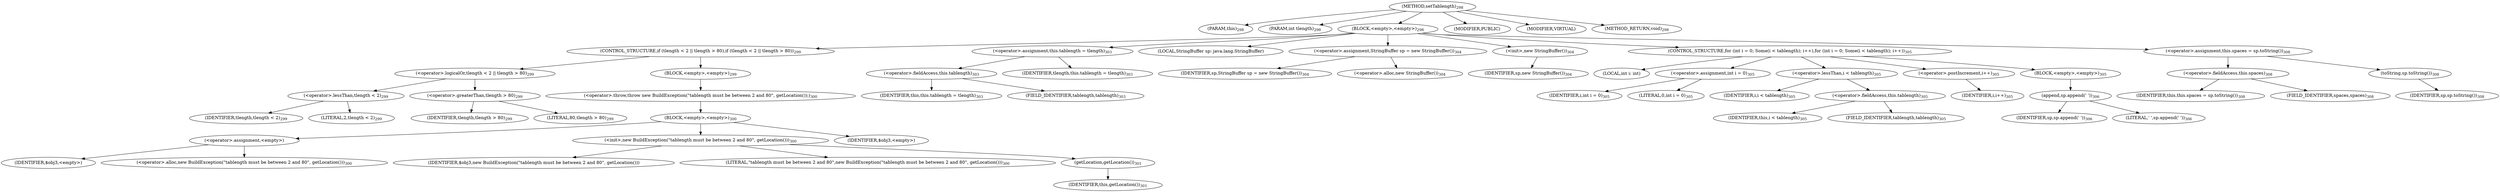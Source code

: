 digraph "setTablength" {  
"567" [label = <(METHOD,setTablength)<SUB>298</SUB>> ]
"16" [label = <(PARAM,this)<SUB>298</SUB>> ]
"568" [label = <(PARAM,int tlength)<SUB>298</SUB>> ]
"569" [label = <(BLOCK,&lt;empty&gt;,&lt;empty&gt;)<SUB>298</SUB>> ]
"570" [label = <(CONTROL_STRUCTURE,if (tlength &lt; 2 || tlength &gt; 80),if (tlength &lt; 2 || tlength &gt; 80))<SUB>299</SUB>> ]
"571" [label = <(&lt;operator&gt;.logicalOr,tlength &lt; 2 || tlength &gt; 80)<SUB>299</SUB>> ]
"572" [label = <(&lt;operator&gt;.lessThan,tlength &lt; 2)<SUB>299</SUB>> ]
"573" [label = <(IDENTIFIER,tlength,tlength &lt; 2)<SUB>299</SUB>> ]
"574" [label = <(LITERAL,2,tlength &lt; 2)<SUB>299</SUB>> ]
"575" [label = <(&lt;operator&gt;.greaterThan,tlength &gt; 80)<SUB>299</SUB>> ]
"576" [label = <(IDENTIFIER,tlength,tlength &gt; 80)<SUB>299</SUB>> ]
"577" [label = <(LITERAL,80,tlength &gt; 80)<SUB>299</SUB>> ]
"578" [label = <(BLOCK,&lt;empty&gt;,&lt;empty&gt;)<SUB>299</SUB>> ]
"579" [label = <(&lt;operator&gt;.throw,throw new BuildException(&quot;tablength must be between 2 and 80&quot;, getLocation());)<SUB>300</SUB>> ]
"580" [label = <(BLOCK,&lt;empty&gt;,&lt;empty&gt;)<SUB>300</SUB>> ]
"581" [label = <(&lt;operator&gt;.assignment,&lt;empty&gt;)> ]
"582" [label = <(IDENTIFIER,$obj3,&lt;empty&gt;)> ]
"583" [label = <(&lt;operator&gt;.alloc,new BuildException(&quot;tablength must be between 2 and 80&quot;, getLocation()))<SUB>300</SUB>> ]
"584" [label = <(&lt;init&gt;,new BuildException(&quot;tablength must be between 2 and 80&quot;, getLocation()))<SUB>300</SUB>> ]
"585" [label = <(IDENTIFIER,$obj3,new BuildException(&quot;tablength must be between 2 and 80&quot;, getLocation()))> ]
"586" [label = <(LITERAL,&quot;tablength must be between 2 and 80&quot;,new BuildException(&quot;tablength must be between 2 and 80&quot;, getLocation()))<SUB>300</SUB>> ]
"587" [label = <(getLocation,getLocation())<SUB>301</SUB>> ]
"15" [label = <(IDENTIFIER,this,getLocation())<SUB>301</SUB>> ]
"588" [label = <(IDENTIFIER,$obj3,&lt;empty&gt;)> ]
"589" [label = <(&lt;operator&gt;.assignment,this.tablength = tlength)<SUB>303</SUB>> ]
"590" [label = <(&lt;operator&gt;.fieldAccess,this.tablength)<SUB>303</SUB>> ]
"591" [label = <(IDENTIFIER,this,this.tablength = tlength)<SUB>303</SUB>> ]
"592" [label = <(FIELD_IDENTIFIER,tablength,tablength)<SUB>303</SUB>> ]
"593" [label = <(IDENTIFIER,tlength,this.tablength = tlength)<SUB>303</SUB>> ]
"18" [label = <(LOCAL,StringBuffer sp: java.lang.StringBuffer)> ]
"594" [label = <(&lt;operator&gt;.assignment,StringBuffer sp = new StringBuffer())<SUB>304</SUB>> ]
"595" [label = <(IDENTIFIER,sp,StringBuffer sp = new StringBuffer())<SUB>304</SUB>> ]
"596" [label = <(&lt;operator&gt;.alloc,new StringBuffer())<SUB>304</SUB>> ]
"597" [label = <(&lt;init&gt;,new StringBuffer())<SUB>304</SUB>> ]
"17" [label = <(IDENTIFIER,sp,new StringBuffer())<SUB>304</SUB>> ]
"598" [label = <(CONTROL_STRUCTURE,for (int i = 0; Some(i &lt; tablength); i++),for (int i = 0; Some(i &lt; tablength); i++))<SUB>305</SUB>> ]
"599" [label = <(LOCAL,int i: int)> ]
"600" [label = <(&lt;operator&gt;.assignment,int i = 0)<SUB>305</SUB>> ]
"601" [label = <(IDENTIFIER,i,int i = 0)<SUB>305</SUB>> ]
"602" [label = <(LITERAL,0,int i = 0)<SUB>305</SUB>> ]
"603" [label = <(&lt;operator&gt;.lessThan,i &lt; tablength)<SUB>305</SUB>> ]
"604" [label = <(IDENTIFIER,i,i &lt; tablength)<SUB>305</SUB>> ]
"605" [label = <(&lt;operator&gt;.fieldAccess,this.tablength)<SUB>305</SUB>> ]
"606" [label = <(IDENTIFIER,this,i &lt; tablength)<SUB>305</SUB>> ]
"607" [label = <(FIELD_IDENTIFIER,tablength,tablength)<SUB>305</SUB>> ]
"608" [label = <(&lt;operator&gt;.postIncrement,i++)<SUB>305</SUB>> ]
"609" [label = <(IDENTIFIER,i,i++)<SUB>305</SUB>> ]
"610" [label = <(BLOCK,&lt;empty&gt;,&lt;empty&gt;)<SUB>305</SUB>> ]
"611" [label = <(append,sp.append(' '))<SUB>306</SUB>> ]
"612" [label = <(IDENTIFIER,sp,sp.append(' '))<SUB>306</SUB>> ]
"613" [label = <(LITERAL,' ',sp.append(' '))<SUB>306</SUB>> ]
"614" [label = <(&lt;operator&gt;.assignment,this.spaces = sp.toString())<SUB>308</SUB>> ]
"615" [label = <(&lt;operator&gt;.fieldAccess,this.spaces)<SUB>308</SUB>> ]
"616" [label = <(IDENTIFIER,this,this.spaces = sp.toString())<SUB>308</SUB>> ]
"617" [label = <(FIELD_IDENTIFIER,spaces,spaces)<SUB>308</SUB>> ]
"618" [label = <(toString,sp.toString())<SUB>308</SUB>> ]
"619" [label = <(IDENTIFIER,sp,sp.toString())<SUB>308</SUB>> ]
"620" [label = <(MODIFIER,PUBLIC)> ]
"621" [label = <(MODIFIER,VIRTUAL)> ]
"622" [label = <(METHOD_RETURN,void)<SUB>298</SUB>> ]
  "567" -> "16" 
  "567" -> "568" 
  "567" -> "569" 
  "567" -> "620" 
  "567" -> "621" 
  "567" -> "622" 
  "569" -> "570" 
  "569" -> "589" 
  "569" -> "18" 
  "569" -> "594" 
  "569" -> "597" 
  "569" -> "598" 
  "569" -> "614" 
  "570" -> "571" 
  "570" -> "578" 
  "571" -> "572" 
  "571" -> "575" 
  "572" -> "573" 
  "572" -> "574" 
  "575" -> "576" 
  "575" -> "577" 
  "578" -> "579" 
  "579" -> "580" 
  "580" -> "581" 
  "580" -> "584" 
  "580" -> "588" 
  "581" -> "582" 
  "581" -> "583" 
  "584" -> "585" 
  "584" -> "586" 
  "584" -> "587" 
  "587" -> "15" 
  "589" -> "590" 
  "589" -> "593" 
  "590" -> "591" 
  "590" -> "592" 
  "594" -> "595" 
  "594" -> "596" 
  "597" -> "17" 
  "598" -> "599" 
  "598" -> "600" 
  "598" -> "603" 
  "598" -> "608" 
  "598" -> "610" 
  "600" -> "601" 
  "600" -> "602" 
  "603" -> "604" 
  "603" -> "605" 
  "605" -> "606" 
  "605" -> "607" 
  "608" -> "609" 
  "610" -> "611" 
  "611" -> "612" 
  "611" -> "613" 
  "614" -> "615" 
  "614" -> "618" 
  "615" -> "616" 
  "615" -> "617" 
  "618" -> "619" 
}
